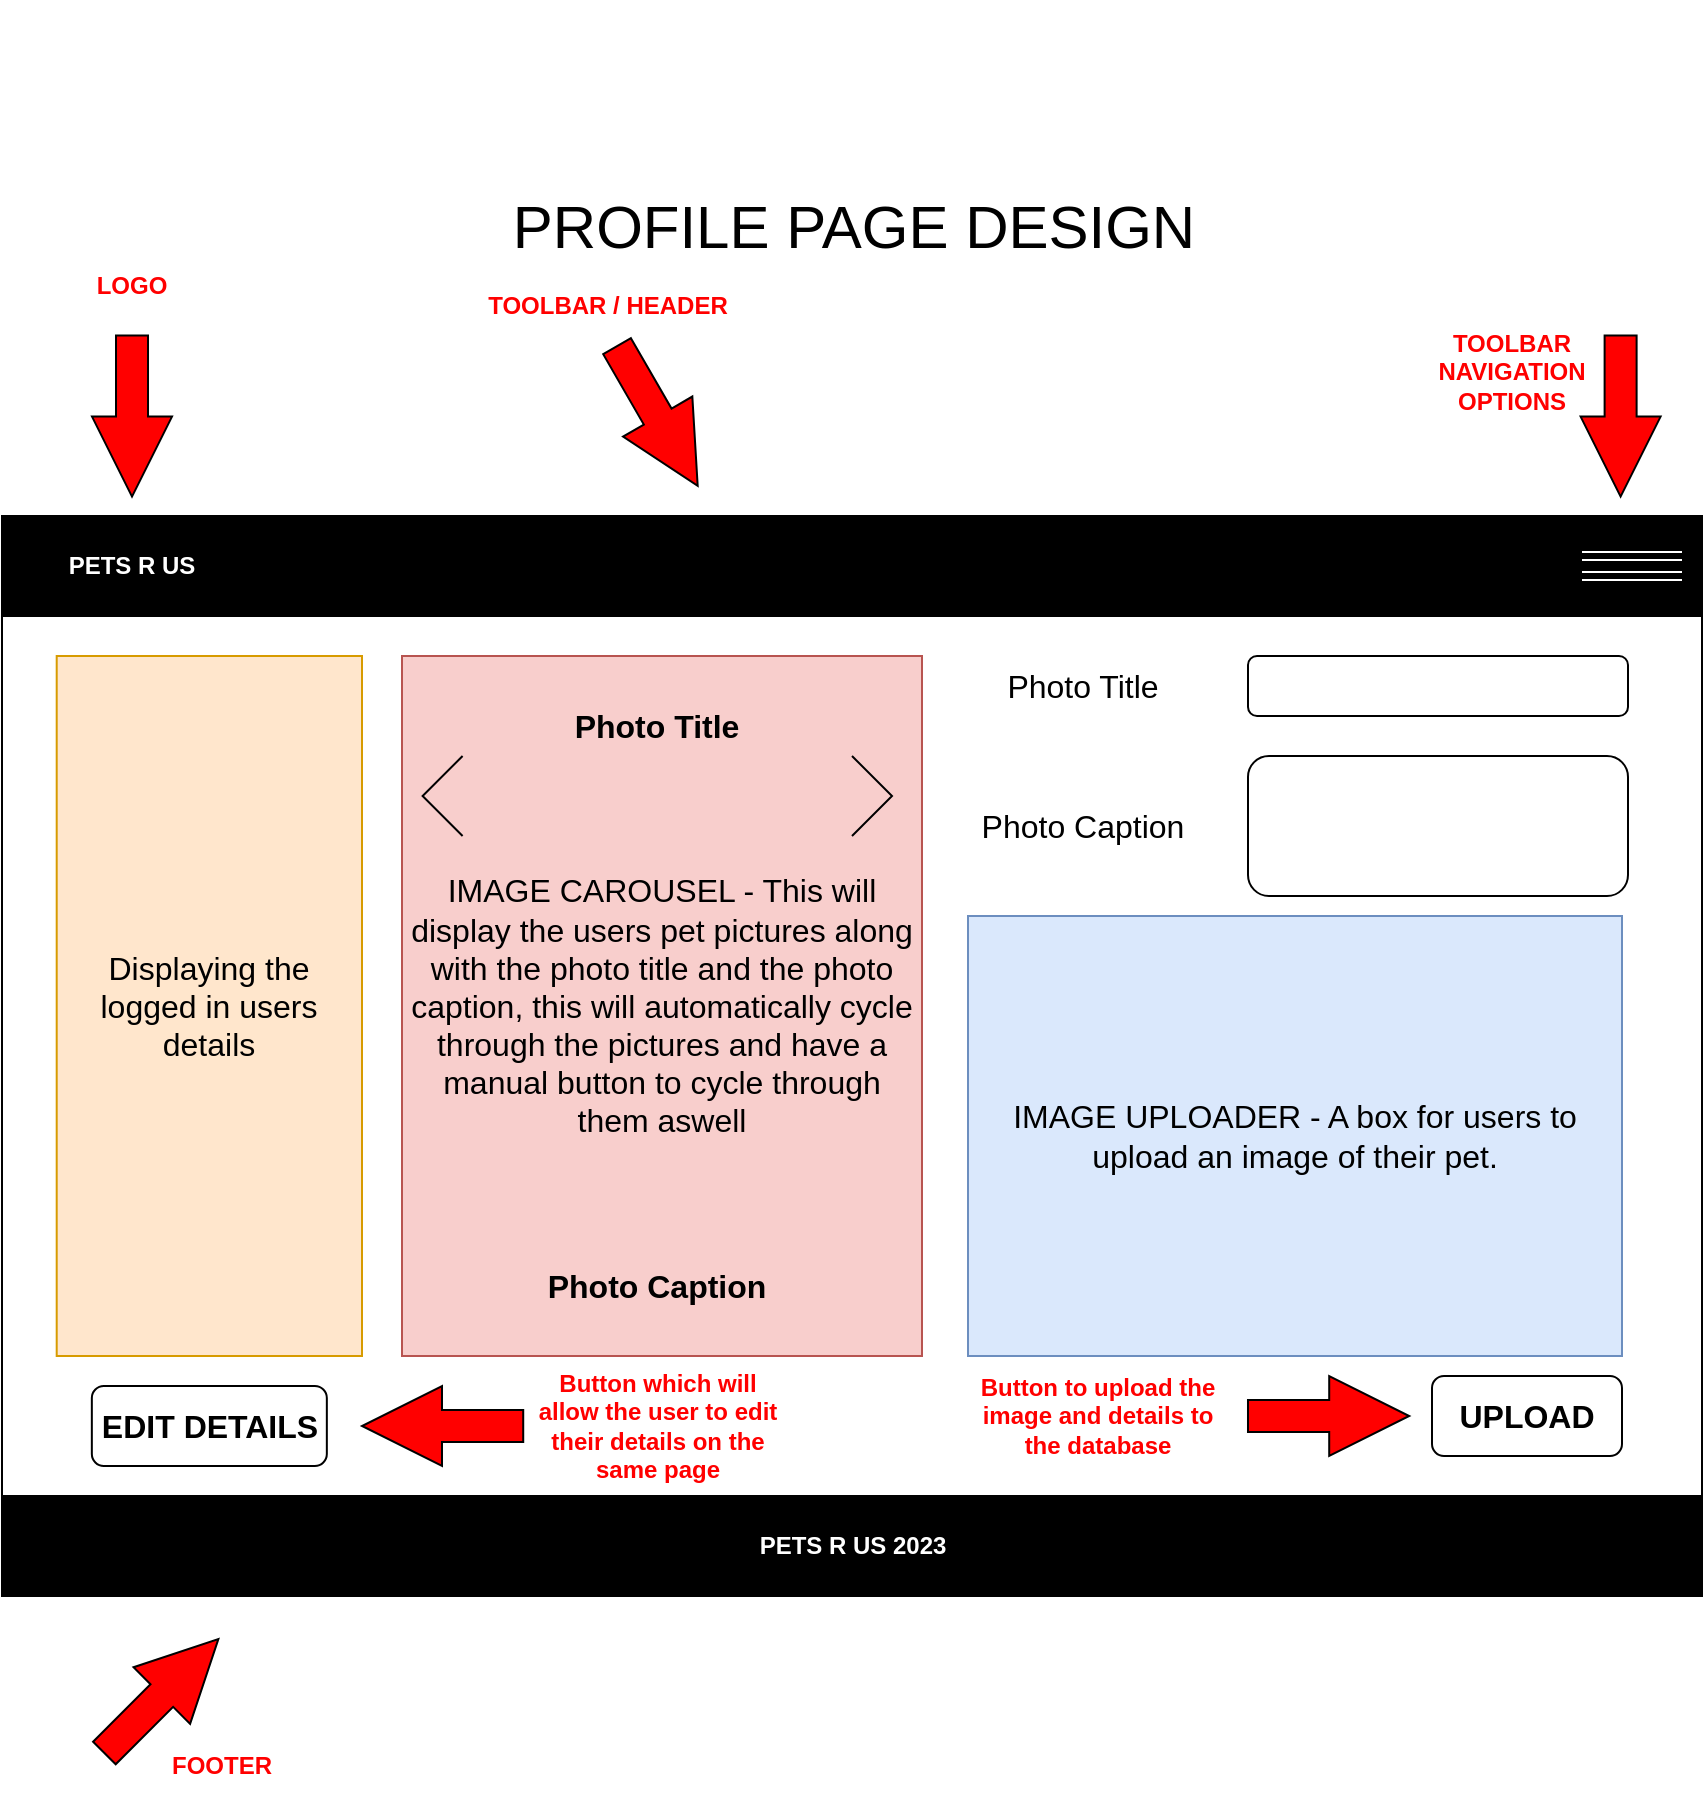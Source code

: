 <mxfile version="20.8.8" type="device"><diagram id="6iQrGDVLd4_nOxXFrQO2" name="Page-1"><mxGraphModel dx="2074" dy="2256" grid="1" gridSize="10" guides="1" tooltips="1" connect="1" arrows="1" fold="1" page="1" pageScale="1" pageWidth="850" pageHeight="1100" math="0" shadow="0"><root><mxCell id="0"/><mxCell id="1" parent="0"/><mxCell id="f_IiDPZAmoQ0WOepjCo_-3" value="" style="rounded=0;whiteSpace=wrap;html=1;" parent="1" vertex="1"><mxGeometry y="180" width="850" height="540" as="geometry"/></mxCell><mxCell id="f_IiDPZAmoQ0WOepjCo_-4" value="" style="rounded=0;whiteSpace=wrap;html=1;fillColor=#000000;" parent="1" vertex="1"><mxGeometry y="180" width="850" height="50" as="geometry"/></mxCell><mxCell id="f_IiDPZAmoQ0WOepjCo_-5" value="&lt;font color=&quot;#ffffff&quot;&gt;&lt;b&gt;PETS R US&lt;/b&gt;&lt;/font&gt;" style="text;html=1;strokeColor=none;fillColor=none;align=center;verticalAlign=middle;whiteSpace=wrap;rounded=0;" parent="1" vertex="1"><mxGeometry x="10" y="190" width="110" height="30" as="geometry"/></mxCell><mxCell id="f_IiDPZAmoQ0WOepjCo_-7" value="" style="shape=link;html=1;rounded=0;fontColor=#FFFFFF;strokeColor=#FFFFFF;" parent="1" edge="1"><mxGeometry width="100" relative="1" as="geometry"><mxPoint x="790" y="200" as="sourcePoint"/><mxPoint x="840" y="200" as="targetPoint"/><Array as="points"><mxPoint x="830" y="200"/></Array></mxGeometry></mxCell><mxCell id="f_IiDPZAmoQ0WOepjCo_-8" value="" style="shape=link;html=1;rounded=0;fontColor=#FFFFFF;strokeColor=#FFFFFF;" parent="1" edge="1"><mxGeometry width="100" relative="1" as="geometry"><mxPoint x="790" y="210" as="sourcePoint"/><mxPoint x="840" y="210" as="targetPoint"/><Array as="points"><mxPoint x="830" y="210"/></Array></mxGeometry></mxCell><mxCell id="f_IiDPZAmoQ0WOepjCo_-9" value="" style="rounded=0;whiteSpace=wrap;html=1;fillColor=#000000;" parent="1" vertex="1"><mxGeometry y="670" width="850" height="50" as="geometry"/></mxCell><mxCell id="f_IiDPZAmoQ0WOepjCo_-10" value="&lt;b&gt;PETS R US 2023&lt;/b&gt;" style="text;html=1;strokeColor=none;fillColor=none;align=center;verticalAlign=middle;whiteSpace=wrap;rounded=0;fontColor=#FFFFFF;" parent="1" vertex="1"><mxGeometry x="368" y="680" width="115" height="30" as="geometry"/></mxCell><mxCell id="f_IiDPZAmoQ0WOepjCo_-11" value="" style="html=1;shadow=0;dashed=0;align=center;verticalAlign=middle;shape=mxgraph.arrows2.arrow;dy=0.6;dx=40;notch=0;fontColor=#FFFFFF;fillColor=#FF0000;rotation=-45;" parent="1" vertex="1"><mxGeometry x="39.39" y="750" width="80.61" height="40" as="geometry"/></mxCell><mxCell id="f_IiDPZAmoQ0WOepjCo_-12" value="&lt;font color=&quot;#ff0000&quot;&gt;&lt;b&gt;FOOTER&lt;/b&gt;&lt;/font&gt;" style="text;html=1;strokeColor=none;fillColor=none;align=center;verticalAlign=middle;whiteSpace=wrap;rounded=0;fontColor=#FFFFFF;" parent="1" vertex="1"><mxGeometry x="80" y="790" width="60" height="30" as="geometry"/></mxCell><mxCell id="f_IiDPZAmoQ0WOepjCo_-13" value="" style="html=1;shadow=0;dashed=0;align=center;verticalAlign=middle;shape=mxgraph.arrows2.arrow;dy=0.6;dx=40;notch=0;fontColor=#FFFFFF;fillColor=#FF0000;rotation=60;" parent="1" vertex="1"><mxGeometry x="287.387" y="110.002" width="80.61" height="40" as="geometry"/></mxCell><mxCell id="f_IiDPZAmoQ0WOepjCo_-14" value="&lt;font color=&quot;#ff0000&quot;&gt;&lt;b&gt;TOOLBAR / HEADER&lt;/b&gt;&lt;/font&gt;" style="text;html=1;strokeColor=none;fillColor=none;align=center;verticalAlign=middle;whiteSpace=wrap;rounded=0;fontColor=#FFFFFF;" parent="1" vertex="1"><mxGeometry x="238" y="60" width="130" height="30" as="geometry"/></mxCell><mxCell id="f_IiDPZAmoQ0WOepjCo_-15" value="" style="html=1;shadow=0;dashed=0;align=center;verticalAlign=middle;shape=mxgraph.arrows2.arrow;dy=0.6;dx=40;notch=0;fontColor=#FFFFFF;fillColor=#FF0000;rotation=90;" parent="1" vertex="1"><mxGeometry x="24.698" y="110.005" width="80.61" height="40" as="geometry"/></mxCell><mxCell id="f_IiDPZAmoQ0WOepjCo_-16" value="&lt;font color=&quot;#ff0000&quot;&gt;&lt;b&gt;LOGO&lt;/b&gt;&lt;/font&gt;" style="text;html=1;strokeColor=none;fillColor=none;align=center;verticalAlign=middle;whiteSpace=wrap;rounded=0;fontColor=#FFFFFF;" parent="1" vertex="1"><mxGeometry y="50" width="130" height="30" as="geometry"/></mxCell><mxCell id="f_IiDPZAmoQ0WOepjCo_-17" value="" style="html=1;shadow=0;dashed=0;align=center;verticalAlign=middle;shape=mxgraph.arrows2.arrow;dy=0.6;dx=40;notch=0;fontColor=#FFFFFF;fillColor=#FF0000;rotation=90;" parent="1" vertex="1"><mxGeometry x="768.998" y="110.005" width="80.61" height="40" as="geometry"/></mxCell><mxCell id="f_IiDPZAmoQ0WOepjCo_-18" value="&lt;font color=&quot;#ff0000&quot;&gt;&lt;b&gt;TOOLBAR NAVIGATION OPTIONS&lt;br&gt;&lt;br&gt;&lt;/b&gt;&lt;/font&gt;" style="text;html=1;strokeColor=none;fillColor=none;align=center;verticalAlign=middle;whiteSpace=wrap;rounded=0;fontColor=#FFFFFF;" parent="1" vertex="1"><mxGeometry x="690" y="100" width="130" height="30" as="geometry"/></mxCell><mxCell id="f_IiDPZAmoQ0WOepjCo_-25" value="" style="edgeStyle=orthogonalEdgeStyle;rounded=0;orthogonalLoop=1;jettySize=auto;html=1;strokeColor=#FFFFFF;fontSize=80;fontColor=#FF0000;" parent="1" source="f_IiDPZAmoQ0WOepjCo_-23" edge="1"><mxGeometry relative="1" as="geometry"><mxPoint x="449" y="-70" as="targetPoint"/></mxGeometry></mxCell><mxCell id="f_IiDPZAmoQ0WOepjCo_-23" value="&lt;font color=&quot;#000000&quot; style=&quot;font-size: 30px;&quot;&gt;PROFILE PAGE DESIGN&lt;/font&gt;" style="text;html=1;strokeColor=none;fillColor=none;align=center;verticalAlign=middle;whiteSpace=wrap;rounded=0;fontColor=#FF0000;" parent="1" vertex="1"><mxGeometry x="249.5" y="20" width="352" height="30" as="geometry"/></mxCell><mxCell id="wx5HhCl2wVocdnj09Epw-2" value="IMAGE UPLOADER - A box for users to upload an image of their pet." style="rounded=0;whiteSpace=wrap;html=1;fontSize=16;fillColor=#dae8fc;strokeColor=#6c8ebf;" vertex="1" parent="1"><mxGeometry x="483" y="380" width="327" height="220" as="geometry"/></mxCell><mxCell id="wx5HhCl2wVocdnj09Epw-3" value="" style="rounded=1;whiteSpace=wrap;html=1;fontSize=16;" vertex="1" parent="1"><mxGeometry x="623" y="250" width="190" height="30" as="geometry"/></mxCell><mxCell id="wx5HhCl2wVocdnj09Epw-4" value="&lt;font style=&quot;font-size: 16px;&quot;&gt;Photo Title&lt;/font&gt;" style="text;html=1;strokeColor=none;fillColor=none;align=center;verticalAlign=middle;whiteSpace=wrap;rounded=0;" vertex="1" parent="1"><mxGeometry x="457.7" y="250" width="165.3" height="30" as="geometry"/></mxCell><mxCell id="wx5HhCl2wVocdnj09Epw-5" value="" style="rounded=1;whiteSpace=wrap;html=1;fontSize=16;" vertex="1" parent="1"><mxGeometry x="623" y="300" width="190" height="70" as="geometry"/></mxCell><mxCell id="wx5HhCl2wVocdnj09Epw-6" value="&lt;font style=&quot;font-size: 16px;&quot;&gt;Photo Caption&lt;/font&gt;" style="text;html=1;strokeColor=none;fillColor=none;align=center;verticalAlign=middle;whiteSpace=wrap;rounded=0;" vertex="1" parent="1"><mxGeometry x="457.7" y="320" width="165.3" height="30" as="geometry"/></mxCell><mxCell id="wx5HhCl2wVocdnj09Epw-7" value="&lt;b&gt;UPLOAD&lt;/b&gt;" style="rounded=1;whiteSpace=wrap;html=1;fontSize=16;" vertex="1" parent="1"><mxGeometry x="715" y="610" width="95" height="40" as="geometry"/></mxCell><mxCell id="wx5HhCl2wVocdnj09Epw-8" value="" style="html=1;shadow=0;dashed=0;align=center;verticalAlign=middle;shape=mxgraph.arrows2.arrow;dy=0.6;dx=40;notch=0;fontColor=#FFFFFF;fillColor=#FF0000;rotation=0;" vertex="1" parent="1"><mxGeometry x="622.997" y="610.002" width="80.61" height="40" as="geometry"/></mxCell><mxCell id="wx5HhCl2wVocdnj09Epw-9" value="&lt;font color=&quot;#ff0000&quot;&gt;&lt;b&gt;Button to upload the image and details to the database&lt;br&gt;&lt;/b&gt;&lt;/font&gt;" style="text;html=1;strokeColor=none;fillColor=none;align=center;verticalAlign=middle;whiteSpace=wrap;rounded=0;fontColor=#FFFFFF;" vertex="1" parent="1"><mxGeometry x="483" y="615" width="130" height="30" as="geometry"/></mxCell><mxCell id="wx5HhCl2wVocdnj09Epw-10" value="Displaying the logged in users details" style="rounded=0;whiteSpace=wrap;html=1;fontSize=16;fillColor=#ffe6cc;strokeColor=#d79b00;" vertex="1" parent="1"><mxGeometry x="27.35" y="250" width="152.65" height="350" as="geometry"/></mxCell><mxCell id="wx5HhCl2wVocdnj09Epw-11" value="&lt;b&gt;EDIT DETAILS&lt;/b&gt;" style="rounded=1;whiteSpace=wrap;html=1;fontSize=16;" vertex="1" parent="1"><mxGeometry x="44.92" y="615" width="117.5" height="40" as="geometry"/></mxCell><mxCell id="wx5HhCl2wVocdnj09Epw-12" value="" style="html=1;shadow=0;dashed=0;align=center;verticalAlign=middle;shape=mxgraph.arrows2.arrow;dy=0.6;dx=40;notch=0;fontColor=#FFFFFF;fillColor=#FF0000;rotation=-180;" vertex="1" parent="1"><mxGeometry x="180" y="615" width="80.61" height="40" as="geometry"/></mxCell><mxCell id="wx5HhCl2wVocdnj09Epw-13" value="&lt;font color=&quot;#ff0000&quot;&gt;&lt;b&gt;Button which will allow the user to edit their details on the same page&lt;br&gt;&lt;/b&gt;&lt;/font&gt;" style="text;html=1;strokeColor=none;fillColor=none;align=center;verticalAlign=middle;whiteSpace=wrap;rounded=0;fontColor=#FFFFFF;" vertex="1" parent="1"><mxGeometry x="262.69" y="620" width="130" height="30" as="geometry"/></mxCell><mxCell id="wx5HhCl2wVocdnj09Epw-14" value="IMAGE CAROUSEL - This will display the users pet pictures along with the photo title and the photo caption, this will automatically cycle through the pictures and have a manual button to cycle through them aswell" style="rounded=0;whiteSpace=wrap;html=1;fontSize=16;fillColor=#f8cecc;strokeColor=#b85450;" vertex="1" parent="1"><mxGeometry x="200" y="250" width="260" height="350" as="geometry"/></mxCell><mxCell id="wx5HhCl2wVocdnj09Epw-15" value="&lt;font style=&quot;font-size: 16px;&quot;&gt;&lt;b&gt;Photo Caption&lt;/b&gt;&lt;/font&gt;" style="text;html=1;strokeColor=none;fillColor=none;align=center;verticalAlign=middle;whiteSpace=wrap;rounded=0;" vertex="1" parent="1"><mxGeometry x="245.04" y="550" width="165.3" height="30" as="geometry"/></mxCell><mxCell id="wx5HhCl2wVocdnj09Epw-16" value="&lt;font style=&quot;font-size: 16px;&quot;&gt;&lt;b&gt;Photo Title&lt;/b&gt;&lt;/font&gt;" style="text;html=1;strokeColor=none;fillColor=none;align=center;verticalAlign=middle;whiteSpace=wrap;rounded=0;" vertex="1" parent="1"><mxGeometry x="245.04" y="270" width="165.3" height="30" as="geometry"/></mxCell><mxCell id="wx5HhCl2wVocdnj09Epw-17" value="" style="html=1;shadow=0;dashed=0;align=center;verticalAlign=middle;shape=mxgraph.arrows2.arrow;dy=0;dx=30;notch=30;fontSize=16;rotation=-180;" vertex="1" parent="1"><mxGeometry x="210.3" y="300" width="20" height="40" as="geometry"/></mxCell><mxCell id="wx5HhCl2wVocdnj09Epw-18" value="" style="html=1;shadow=0;dashed=0;align=center;verticalAlign=middle;shape=mxgraph.arrows2.arrow;dy=0;dx=30;notch=30;fontSize=16;" vertex="1" parent="1"><mxGeometry x="425" y="300" width="20" height="40" as="geometry"/></mxCell></root></mxGraphModel></diagram></mxfile>